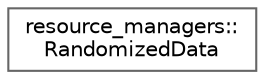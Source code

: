 digraph "Graphical Class Hierarchy"
{
 // LATEX_PDF_SIZE
  bgcolor="transparent";
  edge [fontname=Helvetica,fontsize=10,labelfontname=Helvetica,labelfontsize=10];
  node [fontname=Helvetica,fontsize=10,shape=box,height=0.2,width=0.4];
  rankdir="LR";
  Node0 [id="Node000000",label="resource_managers::\lRandomizedData",height=0.2,width=0.4,color="grey40", fillcolor="white", style="filled",URL="$structresource__managers_1_1RandomizedData.html",tooltip=" "];
}
